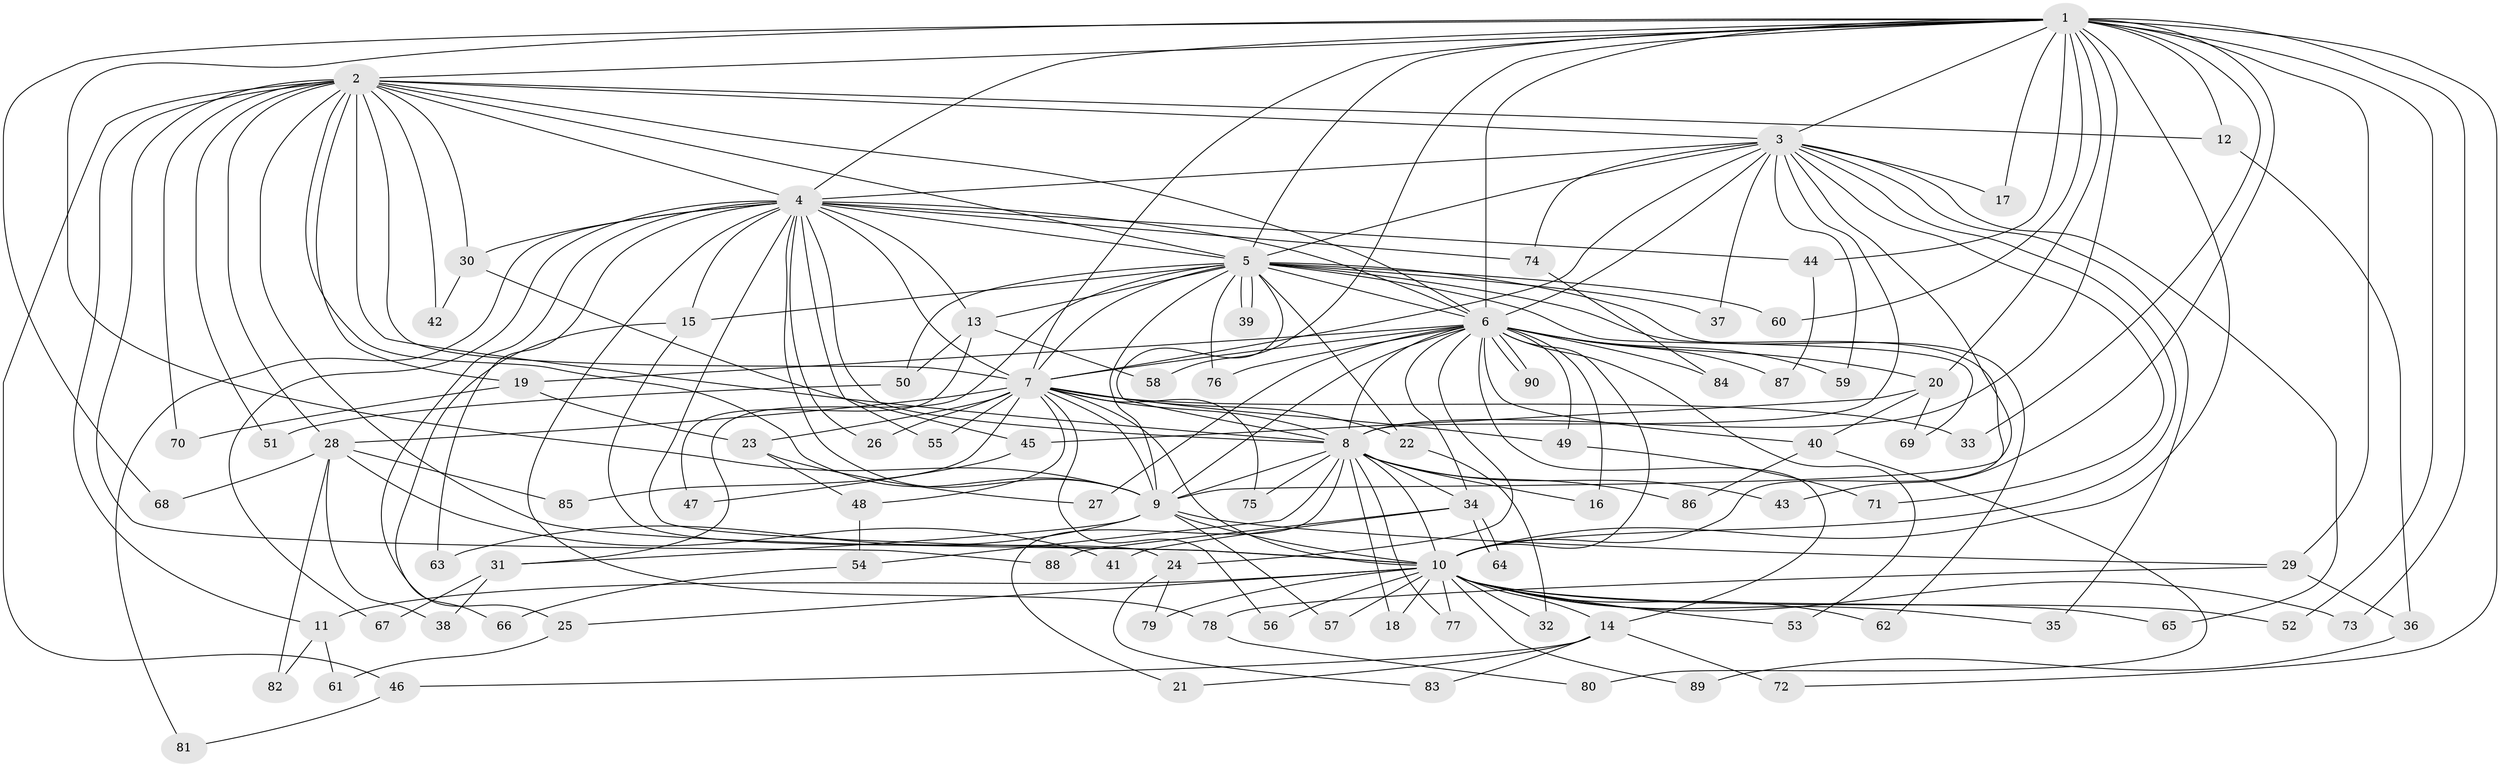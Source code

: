 // Generated by graph-tools (version 1.1) at 2025/25/03/09/25 03:25:43]
// undirected, 90 vertices, 205 edges
graph export_dot {
graph [start="1"]
  node [color=gray90,style=filled];
  1;
  2;
  3;
  4;
  5;
  6;
  7;
  8;
  9;
  10;
  11;
  12;
  13;
  14;
  15;
  16;
  17;
  18;
  19;
  20;
  21;
  22;
  23;
  24;
  25;
  26;
  27;
  28;
  29;
  30;
  31;
  32;
  33;
  34;
  35;
  36;
  37;
  38;
  39;
  40;
  41;
  42;
  43;
  44;
  45;
  46;
  47;
  48;
  49;
  50;
  51;
  52;
  53;
  54;
  55;
  56;
  57;
  58;
  59;
  60;
  61;
  62;
  63;
  64;
  65;
  66;
  67;
  68;
  69;
  70;
  71;
  72;
  73;
  74;
  75;
  76;
  77;
  78;
  79;
  80;
  81;
  82;
  83;
  84;
  85;
  86;
  87;
  88;
  89;
  90;
  1 -- 2;
  1 -- 3;
  1 -- 4;
  1 -- 5;
  1 -- 6;
  1 -- 7;
  1 -- 8;
  1 -- 9;
  1 -- 10;
  1 -- 12;
  1 -- 17;
  1 -- 20;
  1 -- 29;
  1 -- 33;
  1 -- 43;
  1 -- 44;
  1 -- 52;
  1 -- 58;
  1 -- 60;
  1 -- 68;
  1 -- 72;
  1 -- 73;
  2 -- 3;
  2 -- 4;
  2 -- 5;
  2 -- 6;
  2 -- 7;
  2 -- 8;
  2 -- 9;
  2 -- 10;
  2 -- 11;
  2 -- 12;
  2 -- 19;
  2 -- 28;
  2 -- 30;
  2 -- 42;
  2 -- 46;
  2 -- 51;
  2 -- 70;
  2 -- 88;
  3 -- 4;
  3 -- 5;
  3 -- 6;
  3 -- 7;
  3 -- 8;
  3 -- 9;
  3 -- 10;
  3 -- 17;
  3 -- 35;
  3 -- 37;
  3 -- 59;
  3 -- 65;
  3 -- 71;
  3 -- 74;
  4 -- 5;
  4 -- 6;
  4 -- 7;
  4 -- 8;
  4 -- 9;
  4 -- 10;
  4 -- 13;
  4 -- 15;
  4 -- 25;
  4 -- 26;
  4 -- 30;
  4 -- 44;
  4 -- 55;
  4 -- 63;
  4 -- 67;
  4 -- 74;
  4 -- 78;
  4 -- 81;
  5 -- 6;
  5 -- 7;
  5 -- 8;
  5 -- 9;
  5 -- 10;
  5 -- 13;
  5 -- 15;
  5 -- 22;
  5 -- 31;
  5 -- 37;
  5 -- 39;
  5 -- 39;
  5 -- 50;
  5 -- 60;
  5 -- 62;
  5 -- 69;
  5 -- 76;
  6 -- 7;
  6 -- 8;
  6 -- 9;
  6 -- 10;
  6 -- 14;
  6 -- 16;
  6 -- 19;
  6 -- 20;
  6 -- 24;
  6 -- 27;
  6 -- 34;
  6 -- 40;
  6 -- 49;
  6 -- 53;
  6 -- 59;
  6 -- 76;
  6 -- 84;
  6 -- 87;
  6 -- 90;
  6 -- 90;
  7 -- 8;
  7 -- 9;
  7 -- 10;
  7 -- 22;
  7 -- 23;
  7 -- 26;
  7 -- 28;
  7 -- 33;
  7 -- 48;
  7 -- 49;
  7 -- 55;
  7 -- 56;
  7 -- 75;
  7 -- 85;
  8 -- 9;
  8 -- 10;
  8 -- 16;
  8 -- 18;
  8 -- 21;
  8 -- 34;
  8 -- 43;
  8 -- 54;
  8 -- 75;
  8 -- 77;
  8 -- 86;
  9 -- 10;
  9 -- 29;
  9 -- 31;
  9 -- 57;
  9 -- 63;
  10 -- 11;
  10 -- 14;
  10 -- 18;
  10 -- 25;
  10 -- 32;
  10 -- 35;
  10 -- 52;
  10 -- 53;
  10 -- 56;
  10 -- 57;
  10 -- 62;
  10 -- 65;
  10 -- 73;
  10 -- 77;
  10 -- 79;
  10 -- 89;
  11 -- 61;
  11 -- 82;
  12 -- 36;
  13 -- 47;
  13 -- 50;
  13 -- 58;
  14 -- 21;
  14 -- 46;
  14 -- 72;
  14 -- 83;
  15 -- 24;
  15 -- 66;
  19 -- 23;
  19 -- 70;
  20 -- 40;
  20 -- 45;
  20 -- 69;
  22 -- 32;
  23 -- 27;
  23 -- 48;
  24 -- 79;
  24 -- 83;
  25 -- 61;
  28 -- 38;
  28 -- 41;
  28 -- 68;
  28 -- 82;
  28 -- 85;
  29 -- 36;
  29 -- 78;
  30 -- 42;
  30 -- 45;
  31 -- 38;
  31 -- 67;
  34 -- 41;
  34 -- 64;
  34 -- 64;
  34 -- 88;
  36 -- 89;
  40 -- 80;
  40 -- 86;
  44 -- 87;
  45 -- 47;
  46 -- 81;
  48 -- 54;
  49 -- 71;
  50 -- 51;
  54 -- 66;
  74 -- 84;
  78 -- 80;
}
